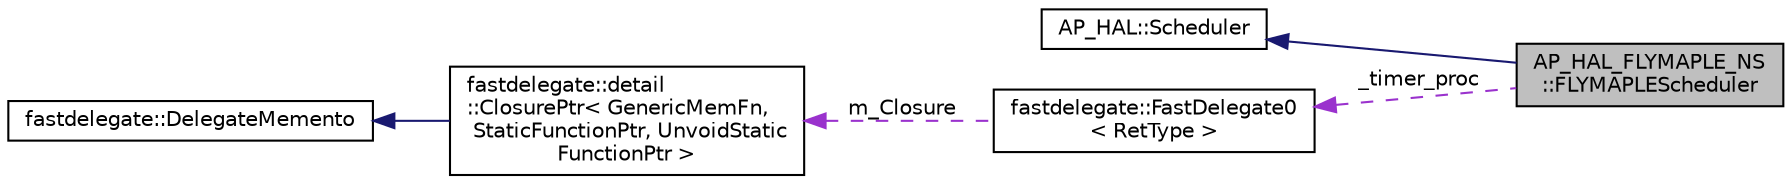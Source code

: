 digraph "AP_HAL_FLYMAPLE_NS::FLYMAPLEScheduler"
{
 // INTERACTIVE_SVG=YES
  edge [fontname="Helvetica",fontsize="10",labelfontname="Helvetica",labelfontsize="10"];
  node [fontname="Helvetica",fontsize="10",shape=record];
  rankdir="LR";
  Node1 [label="AP_HAL_FLYMAPLE_NS\l::FLYMAPLEScheduler",height=0.2,width=0.4,color="black", fillcolor="grey75", style="filled" fontcolor="black"];
  Node2 -> Node1 [dir="back",color="midnightblue",fontsize="10",style="solid",fontname="Helvetica"];
  Node2 [label="AP_HAL::Scheduler",height=0.2,width=0.4,color="black", fillcolor="white", style="filled",URL="$classAP__HAL_1_1Scheduler.html"];
  Node3 -> Node1 [dir="back",color="darkorchid3",fontsize="10",style="dashed",label=" _timer_proc" ,fontname="Helvetica"];
  Node3 [label="fastdelegate::FastDelegate0\l\< RetType \>",height=0.2,width=0.4,color="black", fillcolor="white", style="filled",URL="$classfastdelegate_1_1FastDelegate0.html"];
  Node4 -> Node3 [dir="back",color="darkorchid3",fontsize="10",style="dashed",label=" m_Closure" ,fontname="Helvetica"];
  Node4 [label="fastdelegate::detail\l::ClosurePtr\< GenericMemFn,\l StaticFunctionPtr, UnvoidStatic\lFunctionPtr \>",height=0.2,width=0.4,color="black", fillcolor="white", style="filled",URL="$classfastdelegate_1_1detail_1_1ClosurePtr.html"];
  Node5 -> Node4 [dir="back",color="midnightblue",fontsize="10",style="solid",fontname="Helvetica"];
  Node5 [label="fastdelegate::DelegateMemento",height=0.2,width=0.4,color="black", fillcolor="white", style="filled",URL="$classfastdelegate_1_1DelegateMemento.html"];
}
